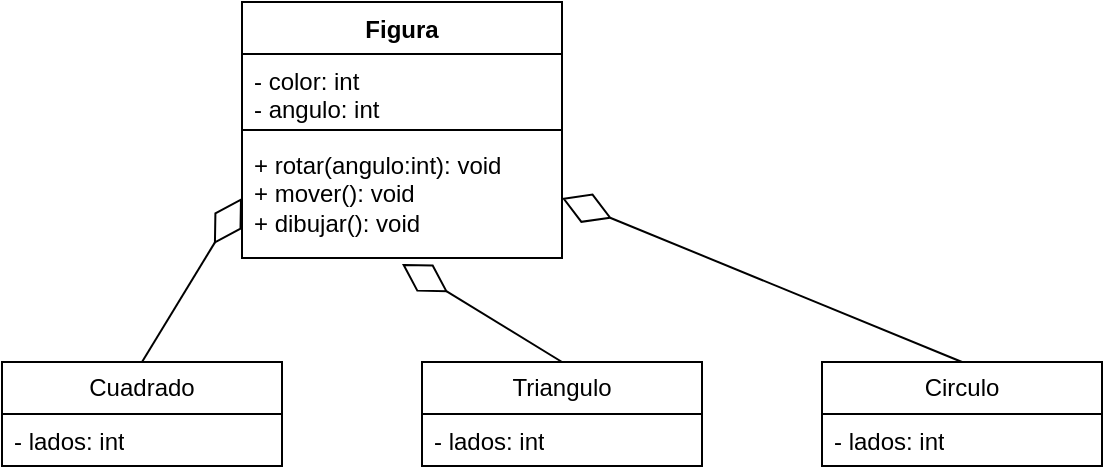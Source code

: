 <mxfile version="21.7.2" type="device">
  <diagram name="Página-1" id="6vjg3dm73ua-xhY8Nmkh">
    <mxGraphModel dx="1434" dy="767" grid="1" gridSize="10" guides="1" tooltips="1" connect="1" arrows="1" fold="1" page="1" pageScale="1" pageWidth="827" pageHeight="1169" math="0" shadow="0">
      <root>
        <mxCell id="0" />
        <mxCell id="1" parent="0" />
        <mxCell id="c6ZmyGA_idU3P_oMerMp-1" value="Figura" style="swimlane;fontStyle=1;align=center;verticalAlign=top;childLayout=stackLayout;horizontal=1;startSize=26;horizontalStack=0;resizeParent=1;resizeParentMax=0;resizeLast=0;collapsible=1;marginBottom=0;whiteSpace=wrap;html=1;" vertex="1" parent="1">
          <mxGeometry x="240" y="80" width="160" height="128" as="geometry" />
        </mxCell>
        <mxCell id="c6ZmyGA_idU3P_oMerMp-2" value="- color: int&lt;br&gt;- angulo: int" style="text;strokeColor=none;fillColor=none;align=left;verticalAlign=top;spacingLeft=4;spacingRight=4;overflow=hidden;rotatable=0;points=[[0,0.5],[1,0.5]];portConstraint=eastwest;whiteSpace=wrap;html=1;" vertex="1" parent="c6ZmyGA_idU3P_oMerMp-1">
          <mxGeometry y="26" width="160" height="34" as="geometry" />
        </mxCell>
        <mxCell id="c6ZmyGA_idU3P_oMerMp-3" value="" style="line;strokeWidth=1;fillColor=none;align=left;verticalAlign=middle;spacingTop=-1;spacingLeft=3;spacingRight=3;rotatable=0;labelPosition=right;points=[];portConstraint=eastwest;strokeColor=inherit;" vertex="1" parent="c6ZmyGA_idU3P_oMerMp-1">
          <mxGeometry y="60" width="160" height="8" as="geometry" />
        </mxCell>
        <mxCell id="c6ZmyGA_idU3P_oMerMp-4" value="+ rotar(angulo:int): void&lt;br&gt;+ mover(): void&lt;br&gt;+ dibujar(): void" style="text;strokeColor=none;fillColor=none;align=left;verticalAlign=top;spacingLeft=4;spacingRight=4;overflow=hidden;rotatable=0;points=[[0,0.5],[1,0.5]];portConstraint=eastwest;whiteSpace=wrap;html=1;" vertex="1" parent="c6ZmyGA_idU3P_oMerMp-1">
          <mxGeometry y="68" width="160" height="60" as="geometry" />
        </mxCell>
        <mxCell id="c6ZmyGA_idU3P_oMerMp-5" value="Cuadrado" style="swimlane;fontStyle=0;childLayout=stackLayout;horizontal=1;startSize=26;fillColor=none;horizontalStack=0;resizeParent=1;resizeParentMax=0;resizeLast=0;collapsible=1;marginBottom=0;whiteSpace=wrap;html=1;" vertex="1" parent="1">
          <mxGeometry x="120" y="260" width="140" height="52" as="geometry" />
        </mxCell>
        <mxCell id="c6ZmyGA_idU3P_oMerMp-6" value="- lados: int" style="text;strokeColor=none;fillColor=none;align=left;verticalAlign=top;spacingLeft=4;spacingRight=4;overflow=hidden;rotatable=0;points=[[0,0.5],[1,0.5]];portConstraint=eastwest;whiteSpace=wrap;html=1;" vertex="1" parent="c6ZmyGA_idU3P_oMerMp-5">
          <mxGeometry y="26" width="140" height="26" as="geometry" />
        </mxCell>
        <mxCell id="c6ZmyGA_idU3P_oMerMp-9" value="Triangulo" style="swimlane;fontStyle=0;childLayout=stackLayout;horizontal=1;startSize=26;fillColor=none;horizontalStack=0;resizeParent=1;resizeParentMax=0;resizeLast=0;collapsible=1;marginBottom=0;whiteSpace=wrap;html=1;" vertex="1" parent="1">
          <mxGeometry x="330" y="260" width="140" height="52" as="geometry" />
        </mxCell>
        <mxCell id="c6ZmyGA_idU3P_oMerMp-10" value="- lados: int" style="text;strokeColor=none;fillColor=none;align=left;verticalAlign=top;spacingLeft=4;spacingRight=4;overflow=hidden;rotatable=0;points=[[0,0.5],[1,0.5]];portConstraint=eastwest;whiteSpace=wrap;html=1;" vertex="1" parent="c6ZmyGA_idU3P_oMerMp-9">
          <mxGeometry y="26" width="140" height="26" as="geometry" />
        </mxCell>
        <mxCell id="c6ZmyGA_idU3P_oMerMp-13" value="Circulo" style="swimlane;fontStyle=0;childLayout=stackLayout;horizontal=1;startSize=26;fillColor=none;horizontalStack=0;resizeParent=1;resizeParentMax=0;resizeLast=0;collapsible=1;marginBottom=0;whiteSpace=wrap;html=1;" vertex="1" parent="1">
          <mxGeometry x="530" y="260" width="140" height="52" as="geometry" />
        </mxCell>
        <mxCell id="c6ZmyGA_idU3P_oMerMp-14" value="- lados: int" style="text;strokeColor=none;fillColor=none;align=left;verticalAlign=top;spacingLeft=4;spacingRight=4;overflow=hidden;rotatable=0;points=[[0,0.5],[1,0.5]];portConstraint=eastwest;whiteSpace=wrap;html=1;" vertex="1" parent="c6ZmyGA_idU3P_oMerMp-13">
          <mxGeometry y="26" width="140" height="26" as="geometry" />
        </mxCell>
        <mxCell id="c6ZmyGA_idU3P_oMerMp-17" value="" style="endArrow=diamondThin;endFill=0;endSize=24;html=1;rounded=0;entryX=0;entryY=0.5;entryDx=0;entryDy=0;exitX=0.5;exitY=0;exitDx=0;exitDy=0;" edge="1" parent="1" source="c6ZmyGA_idU3P_oMerMp-5" target="c6ZmyGA_idU3P_oMerMp-4">
          <mxGeometry width="160" relative="1" as="geometry">
            <mxPoint x="330" y="400" as="sourcePoint" />
            <mxPoint x="490" y="400" as="targetPoint" />
            <Array as="points" />
          </mxGeometry>
        </mxCell>
        <mxCell id="c6ZmyGA_idU3P_oMerMp-18" value="" style="endArrow=diamondThin;endFill=0;endSize=24;html=1;rounded=0;entryX=0.5;entryY=1.05;entryDx=0;entryDy=0;entryPerimeter=0;exitX=0.5;exitY=0;exitDx=0;exitDy=0;" edge="1" parent="1" source="c6ZmyGA_idU3P_oMerMp-9" target="c6ZmyGA_idU3P_oMerMp-4">
          <mxGeometry width="160" relative="1" as="geometry">
            <mxPoint x="330" y="400" as="sourcePoint" />
            <mxPoint x="490" y="400" as="targetPoint" />
          </mxGeometry>
        </mxCell>
        <mxCell id="c6ZmyGA_idU3P_oMerMp-19" value="" style="endArrow=diamondThin;endFill=0;endSize=24;html=1;rounded=0;entryX=1;entryY=0.5;entryDx=0;entryDy=0;exitX=0.5;exitY=0;exitDx=0;exitDy=0;" edge="1" parent="1" source="c6ZmyGA_idU3P_oMerMp-13" target="c6ZmyGA_idU3P_oMerMp-4">
          <mxGeometry width="160" relative="1" as="geometry">
            <mxPoint x="330" y="400" as="sourcePoint" />
            <mxPoint x="490" y="400" as="targetPoint" />
          </mxGeometry>
        </mxCell>
      </root>
    </mxGraphModel>
  </diagram>
</mxfile>
